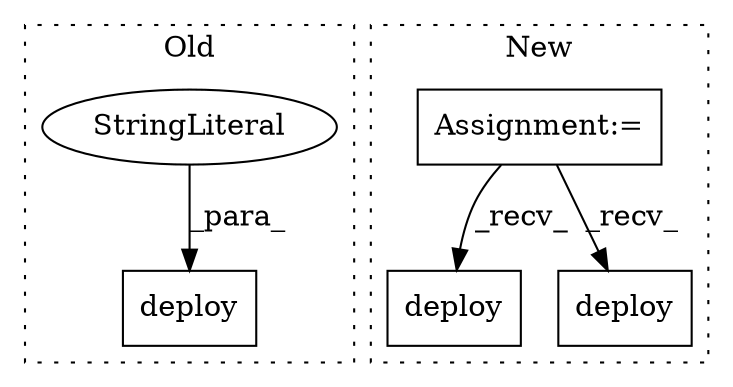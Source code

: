 digraph G {
subgraph cluster0 {
1 [label="deploy" a="32" s="10861,10904" l="7,1" shape="box"];
3 [label="StringLiteral" a="45" s="10876" l="3" shape="ellipse"];
label = "Old";
style="dotted";
}
subgraph cluster1 {
2 [label="deploy" a="32" s="10941" l="8" shape="box"];
4 [label="Assignment:=" a="7" s="10911" l="1" shape="box"];
5 [label="deploy" a="32" s="11262,11274" l="7,1" shape="box"];
label = "New";
style="dotted";
}
3 -> 1 [label="_para_"];
4 -> 5 [label="_recv_"];
4 -> 2 [label="_recv_"];
}